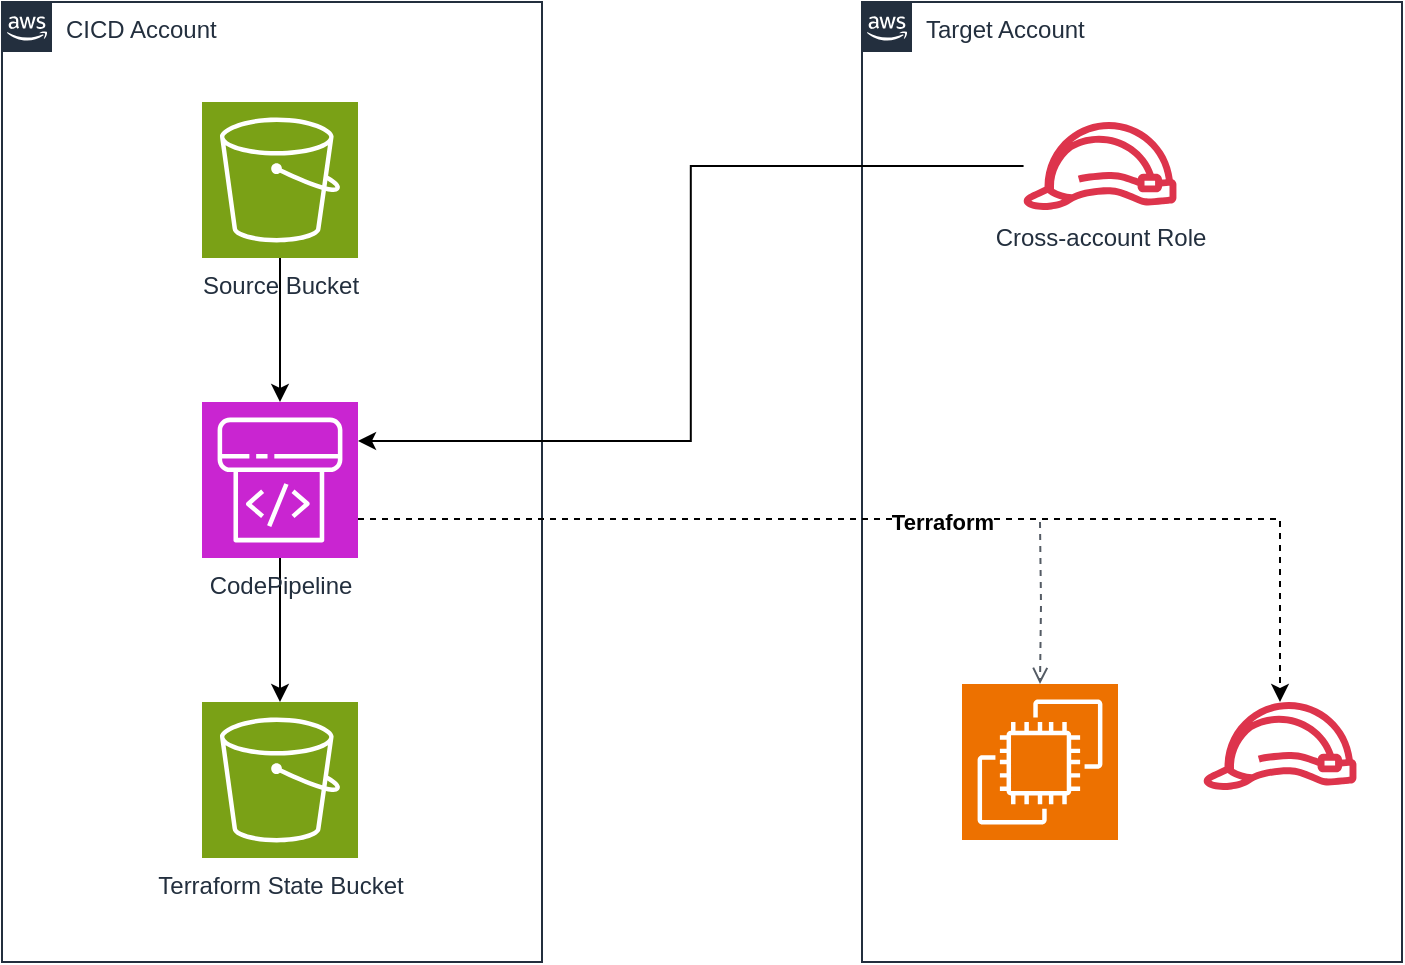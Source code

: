 <mxfile version="28.0.6">
  <diagram name="Page-1" id="UyHZOKQVb40gdVOyIvR0">
    <mxGraphModel dx="1426" dy="759" grid="1" gridSize="10" guides="1" tooltips="1" connect="1" arrows="1" fold="1" page="1" pageScale="1" pageWidth="850" pageHeight="1100" math="0" shadow="0">
      <root>
        <mxCell id="0" />
        <mxCell id="1" parent="0" />
        <mxCell id="p0TBZniZbPL4N-dRKp0C-9" value="CICD Account" style="points=[[0,0],[0.25,0],[0.5,0],[0.75,0],[1,0],[1,0.25],[1,0.5],[1,0.75],[1,1],[0.75,1],[0.5,1],[0.25,1],[0,1],[0,0.75],[0,0.5],[0,0.25]];outlineConnect=0;gradientColor=none;html=1;whiteSpace=wrap;fontSize=12;fontStyle=0;container=1;pointerEvents=0;collapsible=0;recursiveResize=0;shape=mxgraph.aws4.group;grIcon=mxgraph.aws4.group_aws_cloud_alt;strokeColor=#232F3E;fillColor=none;verticalAlign=top;align=left;spacingLeft=30;fontColor=#232F3E;dashed=0;" vertex="1" parent="1">
          <mxGeometry x="80" y="200" width="270" height="480" as="geometry" />
        </mxCell>
        <mxCell id="p0TBZniZbPL4N-dRKp0C-21" style="edgeStyle=orthogonalEdgeStyle;rounded=0;orthogonalLoop=1;jettySize=auto;html=1;" edge="1" parent="p0TBZniZbPL4N-dRKp0C-9" source="p0TBZniZbPL4N-dRKp0C-8" target="p0TBZniZbPL4N-dRKp0C-5">
          <mxGeometry relative="1" as="geometry" />
        </mxCell>
        <mxCell id="p0TBZniZbPL4N-dRKp0C-8" value="Source Bucket" style="sketch=0;points=[[0,0,0],[0.25,0,0],[0.5,0,0],[0.75,0,0],[1,0,0],[0,1,0],[0.25,1,0],[0.5,1,0],[0.75,1,0],[1,1,0],[0,0.25,0],[0,0.5,0],[0,0.75,0],[1,0.25,0],[1,0.5,0],[1,0.75,0]];outlineConnect=0;fontColor=#232F3E;fillColor=#7AA116;strokeColor=#ffffff;dashed=0;verticalLabelPosition=bottom;verticalAlign=top;align=center;html=1;fontSize=12;fontStyle=0;aspect=fixed;shape=mxgraph.aws4.resourceIcon;resIcon=mxgraph.aws4.s3;" vertex="1" parent="p0TBZniZbPL4N-dRKp0C-9">
          <mxGeometry x="100" y="50" width="78" height="78" as="geometry" />
        </mxCell>
        <mxCell id="p0TBZniZbPL4N-dRKp0C-22" style="edgeStyle=orthogonalEdgeStyle;rounded=0;orthogonalLoop=1;jettySize=auto;html=1;" edge="1" parent="p0TBZniZbPL4N-dRKp0C-9" source="p0TBZniZbPL4N-dRKp0C-5" target="p0TBZniZbPL4N-dRKp0C-6">
          <mxGeometry relative="1" as="geometry" />
        </mxCell>
        <mxCell id="p0TBZniZbPL4N-dRKp0C-5" value="CodePipeline" style="sketch=0;points=[[0,0,0],[0.25,0,0],[0.5,0,0],[0.75,0,0],[1,0,0],[0,1,0],[0.25,1,0],[0.5,1,0],[0.75,1,0],[1,1,0],[0,0.25,0],[0,0.5,0],[0,0.75,0],[1,0.25,0],[1,0.5,0],[1,0.75,0]];outlineConnect=0;fontColor=#232F3E;fillColor=#C925D1;strokeColor=#ffffff;dashed=0;verticalLabelPosition=bottom;verticalAlign=top;align=center;html=1;fontSize=12;fontStyle=0;aspect=fixed;shape=mxgraph.aws4.resourceIcon;resIcon=mxgraph.aws4.codepipeline;" vertex="1" parent="p0TBZniZbPL4N-dRKp0C-9">
          <mxGeometry x="100" y="200" width="78" height="78" as="geometry" />
        </mxCell>
        <mxCell id="p0TBZniZbPL4N-dRKp0C-6" value="Terraform State Bucket" style="sketch=0;points=[[0,0,0],[0.25,0,0],[0.5,0,0],[0.75,0,0],[1,0,0],[0,1,0],[0.25,1,0],[0.5,1,0],[0.75,1,0],[1,1,0],[0,0.25,0],[0,0.5,0],[0,0.75,0],[1,0.25,0],[1,0.5,0],[1,0.75,0]];outlineConnect=0;fontColor=#232F3E;fillColor=#7AA116;strokeColor=#ffffff;dashed=0;verticalLabelPosition=bottom;verticalAlign=top;align=center;html=1;fontSize=12;fontStyle=0;aspect=fixed;shape=mxgraph.aws4.resourceIcon;resIcon=mxgraph.aws4.s3;" vertex="1" parent="p0TBZniZbPL4N-dRKp0C-9">
          <mxGeometry x="100" y="350" width="78" height="78" as="geometry" />
        </mxCell>
        <mxCell id="p0TBZniZbPL4N-dRKp0C-13" value="Target Account" style="points=[[0,0],[0.25,0],[0.5,0],[0.75,0],[1,0],[1,0.25],[1,0.5],[1,0.75],[1,1],[0.75,1],[0.5,1],[0.25,1],[0,1],[0,0.75],[0,0.5],[0,0.25]];outlineConnect=0;gradientColor=none;html=1;whiteSpace=wrap;fontSize=12;fontStyle=0;container=1;pointerEvents=0;collapsible=0;recursiveResize=0;shape=mxgraph.aws4.group;grIcon=mxgraph.aws4.group_aws_cloud_alt;strokeColor=#232F3E;fillColor=none;verticalAlign=top;align=left;spacingLeft=30;fontColor=#232F3E;dashed=0;" vertex="1" parent="1">
          <mxGeometry x="510" y="200" width="270" height="480" as="geometry" />
        </mxCell>
        <mxCell id="p0TBZniZbPL4N-dRKp0C-17" value="Cross-account Role" style="sketch=0;outlineConnect=0;fontColor=#232F3E;gradientColor=none;fillColor=#DD344C;strokeColor=none;dashed=0;verticalLabelPosition=bottom;verticalAlign=top;align=center;html=1;fontSize=12;fontStyle=0;aspect=fixed;pointerEvents=1;shape=mxgraph.aws4.role;" vertex="1" parent="p0TBZniZbPL4N-dRKp0C-13">
          <mxGeometry x="80" y="60" width="78" height="44" as="geometry" />
        </mxCell>
        <mxCell id="p0TBZniZbPL4N-dRKp0C-19" value="" style="sketch=0;points=[[0,0,0],[0.25,0,0],[0.5,0,0],[0.75,0,0],[1,0,0],[0,1,0],[0.25,1,0],[0.5,1,0],[0.75,1,0],[1,1,0],[0,0.25,0],[0,0.5,0],[0,0.75,0],[1,0.25,0],[1,0.5,0],[1,0.75,0]];outlineConnect=0;fontColor=#232F3E;fillColor=#ED7100;strokeColor=#ffffff;dashed=0;verticalLabelPosition=bottom;verticalAlign=top;align=center;html=1;fontSize=12;fontStyle=0;aspect=fixed;shape=mxgraph.aws4.resourceIcon;resIcon=mxgraph.aws4.ec2;" vertex="1" parent="p0TBZniZbPL4N-dRKp0C-13">
          <mxGeometry x="50" y="341" width="78" height="78" as="geometry" />
        </mxCell>
        <mxCell id="p0TBZniZbPL4N-dRKp0C-20" value="" style="sketch=0;outlineConnect=0;fontColor=#232F3E;gradientColor=none;fillColor=#DD344C;strokeColor=none;dashed=0;verticalLabelPosition=bottom;verticalAlign=top;align=center;html=1;fontSize=12;fontStyle=0;aspect=fixed;pointerEvents=1;shape=mxgraph.aws4.role;" vertex="1" parent="p0TBZniZbPL4N-dRKp0C-13">
          <mxGeometry x="170" y="350" width="78" height="44" as="geometry" />
        </mxCell>
        <mxCell id="p0TBZniZbPL4N-dRKp0C-26" value="" style="edgeStyle=orthogonalEdgeStyle;html=1;endArrow=open;elbow=vertical;startArrow=none;endFill=0;strokeColor=#545B64;rounded=0;entryX=0.5;entryY=0;entryDx=0;entryDy=0;entryPerimeter=0;dashed=1;" edge="1" parent="p0TBZniZbPL4N-dRKp0C-13" target="p0TBZniZbPL4N-dRKp0C-19">
          <mxGeometry width="100" relative="1" as="geometry">
            <mxPoint x="89" y="260" as="sourcePoint" />
            <mxPoint x="89" y="270" as="targetPoint" />
          </mxGeometry>
        </mxCell>
        <mxCell id="p0TBZniZbPL4N-dRKp0C-23" style="edgeStyle=orthogonalEdgeStyle;rounded=0;orthogonalLoop=1;jettySize=auto;html=1;entryX=1;entryY=0.25;entryDx=0;entryDy=0;entryPerimeter=0;" edge="1" parent="1" source="p0TBZniZbPL4N-dRKp0C-17" target="p0TBZniZbPL4N-dRKp0C-5">
          <mxGeometry relative="1" as="geometry" />
        </mxCell>
        <mxCell id="p0TBZniZbPL4N-dRKp0C-24" style="edgeStyle=orthogonalEdgeStyle;rounded=0;orthogonalLoop=1;jettySize=auto;html=1;exitX=1;exitY=0.75;exitDx=0;exitDy=0;exitPerimeter=0;dashed=1;" edge="1" parent="1" source="p0TBZniZbPL4N-dRKp0C-5" target="p0TBZniZbPL4N-dRKp0C-20">
          <mxGeometry relative="1" as="geometry" />
        </mxCell>
        <mxCell id="p0TBZniZbPL4N-dRKp0C-28" value="&lt;b&gt;Terraform&lt;/b&gt;" style="edgeLabel;html=1;align=center;verticalAlign=middle;resizable=0;points=[];" vertex="1" connectable="0" parent="p0TBZniZbPL4N-dRKp0C-24">
          <mxGeometry x="0.119" relative="1" as="geometry">
            <mxPoint x="-17" y="1" as="offset" />
          </mxGeometry>
        </mxCell>
      </root>
    </mxGraphModel>
  </diagram>
</mxfile>
